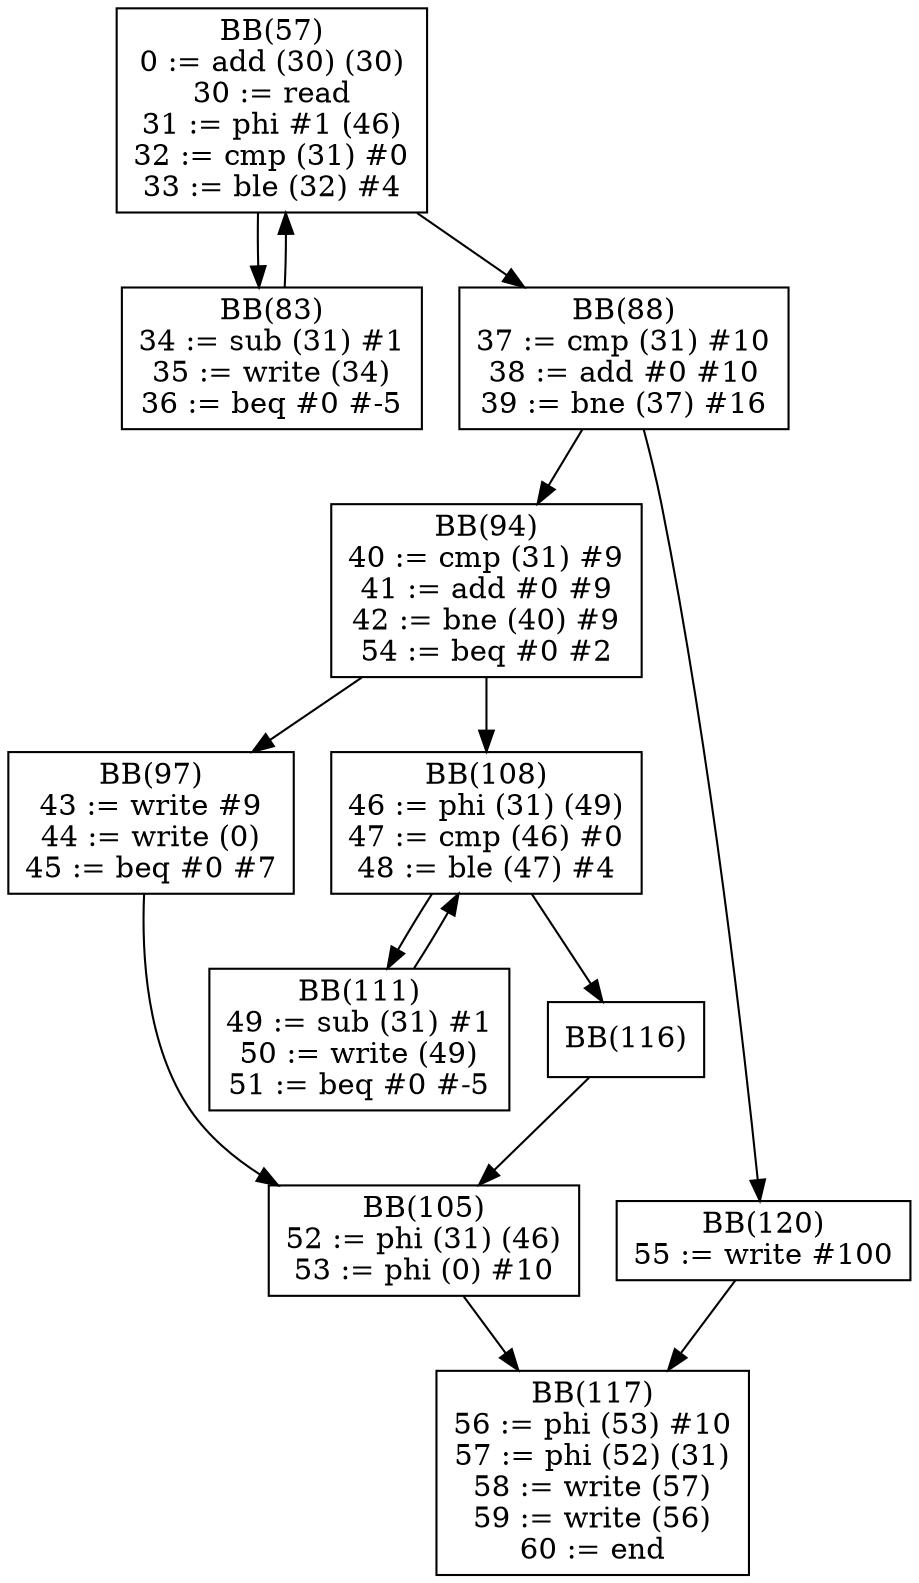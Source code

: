 digraph G {
bb57[shape = box, label = "BB(57)\n" + "0 := add (30) (30)\n" + "30 := read\n" + "31 := phi #1 (46)\n" + "32 := cmp (31) #0\n" + "33 := ble (32) #4\n"];
bb83[shape = box, label = "BB(83)\n" + "34 := sub (31) #1\n" + "35 := write (34)\n" + "36 := beq #0 #-5\n"];
bb88[shape = box, label = "BB(88)\n" + "37 := cmp (31) #10\n" + "38 := add #0 #10\n" + "39 := bne (37) #16\n"];
bb94[shape = box, label = "BB(94)\n" + "40 := cmp (31) #9\n" + "41 := add #0 #9\n" + "42 := bne (40) #9\n" + "54 := beq #0 #2\n"];
bb120[shape = box, label = "BB(120)\n" + "55 := write #100\n"];
bb97[shape = box, label = "BB(97)\n" + "43 := write #9\n" + "44 := write (0)\n" + "45 := beq #0 #7\n"];
bb108[shape = box, label = "BB(108)\n" + "46 := phi (31) (49)\n" + "47 := cmp (46) #0\n" + "48 := ble (47) #4\n"];
bb117[shape = box, label = "BB(117)\n" + "56 := phi (53) #10\n" + "57 := phi (52) (31)\n" + "58 := write (57)\n" + "59 := write (56)\n" + "60 := end\n"];
bb105[shape = box, label = "BB(105)\n" + "52 := phi (31) (46)\n" + "53 := phi (0) #10\n"];
bb111[shape = box, label = "BB(111)\n" + "49 := sub (31) #1\n" + "50 := write (49)\n" + "51 := beq #0 #-5\n"];
bb116[shape = box, label = "BB(116)\n"];
bb57 -> bb83;
bb57 -> bb88;
bb83 -> bb57;
bb88 -> bb94;
bb88 -> bb120;
bb94 -> bb97;
bb94 -> bb108;
bb120 -> bb117;
bb97 -> bb105;
bb108 -> bb111;
bb108 -> bb116;
bb105 -> bb117;
bb111 -> bb108;
bb116 -> bb105;
}
